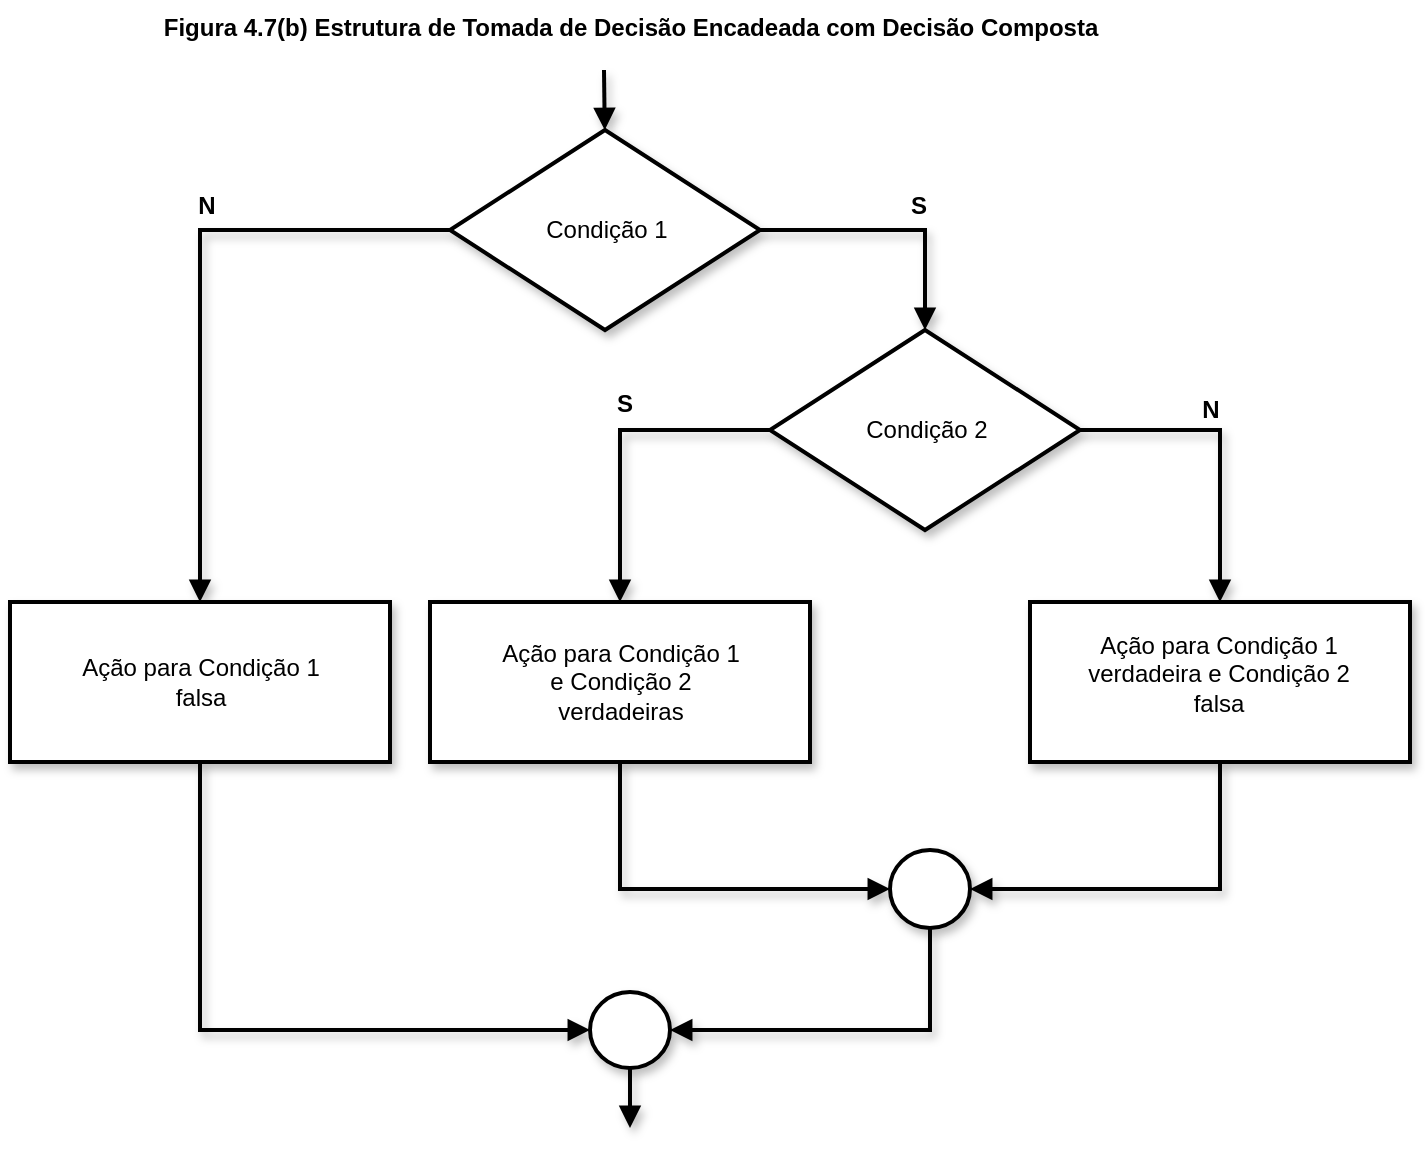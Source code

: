 <mxfile version="16.5.1" type="device"><diagram id="Mi92f4RI4xexk4pBztRC" name="Página-1"><mxGraphModel dx="1128" dy="732" grid="1" gridSize="10" guides="1" tooltips="1" connect="1" arrows="1" fold="1" page="1" pageScale="1" pageWidth="827" pageHeight="1169" math="0" shadow="0"><root><mxCell id="0"/><mxCell id="1" parent="0"/><mxCell id="t5qtc_hVajD0tjfLOo97-1" value="&lt;b&gt;Figura 4.7(b) Estrutura de Tomada de Decisão Encadeada com Decisão Composta&lt;/b&gt;" style="text;html=1;align=center;verticalAlign=middle;resizable=0;points=[];autosize=1;strokeColor=none;fillColor=none;shadow=1;glass=0;rounded=0;sketch=0;" vertex="1" parent="1"><mxGeometry x="160" y="10" width="480" height="20" as="geometry"/></mxCell><mxCell id="t5qtc_hVajD0tjfLOo97-8" style="edgeStyle=orthogonalEdgeStyle;rounded=0;orthogonalLoop=1;jettySize=auto;html=1;exitX=1;exitY=0.5;exitDx=0;exitDy=0;exitPerimeter=0;strokeWidth=2;endArrow=block;endFill=1;entryX=0.5;entryY=0;entryDx=0;entryDy=0;entryPerimeter=0;shadow=1;" edge="1" parent="1" source="t5qtc_hVajD0tjfLOo97-5" target="t5qtc_hVajD0tjfLOo97-9"><mxGeometry relative="1" as="geometry"><mxPoint x="535" y="161" as="targetPoint"/></mxGeometry></mxCell><mxCell id="t5qtc_hVajD0tjfLOo97-11" value="" style="edgeStyle=orthogonalEdgeStyle;rounded=0;orthogonalLoop=1;jettySize=auto;html=1;endArrow=block;endFill=1;strokeWidth=2;exitX=0;exitY=0.5;exitDx=0;exitDy=0;exitPerimeter=0;shadow=1;" edge="1" parent="1" source="t5qtc_hVajD0tjfLOo97-5" target="t5qtc_hVajD0tjfLOo97-10"><mxGeometry relative="1" as="geometry"/></mxCell><mxCell id="t5qtc_hVajD0tjfLOo97-30" style="edgeStyle=orthogonalEdgeStyle;rounded=0;orthogonalLoop=1;jettySize=auto;html=1;endArrow=block;endFill=1;strokeWidth=2;shadow=1;" edge="1" parent="1"><mxGeometry relative="1" as="geometry"><mxPoint x="387.379" y="71" as="targetPoint"/><mxPoint x="387" y="41" as="sourcePoint"/></mxGeometry></mxCell><mxCell id="t5qtc_hVajD0tjfLOo97-5" value="" style="strokeWidth=2;html=1;shape=mxgraph.flowchart.decision;whiteSpace=wrap;shadow=1;" vertex="1" parent="1"><mxGeometry x="310" y="71" width="155" height="100" as="geometry"/></mxCell><mxCell id="t5qtc_hVajD0tjfLOo97-13" value="" style="edgeStyle=orthogonalEdgeStyle;rounded=0;orthogonalLoop=1;jettySize=auto;html=1;endArrow=block;endFill=1;strokeWidth=2;entryX=0.5;entryY=0;entryDx=0;entryDy=0;exitX=0;exitY=0.5;exitDx=0;exitDy=0;exitPerimeter=0;shadow=1;" edge="1" parent="1" source="t5qtc_hVajD0tjfLOo97-9" target="t5qtc_hVajD0tjfLOo97-14"><mxGeometry relative="1" as="geometry"><mxPoint x="420" y="305" as="targetPoint"/><Array as="points"><mxPoint x="395" y="221"/></Array></mxGeometry></mxCell><mxCell id="t5qtc_hVajD0tjfLOo97-19" style="edgeStyle=orthogonalEdgeStyle;rounded=0;orthogonalLoop=1;jettySize=auto;html=1;exitX=1;exitY=0.5;exitDx=0;exitDy=0;exitPerimeter=0;endArrow=block;endFill=1;strokeWidth=2;shadow=1;" edge="1" parent="1" source="t5qtc_hVajD0tjfLOo97-9" target="t5qtc_hVajD0tjfLOo97-18"><mxGeometry relative="1" as="geometry"/></mxCell><mxCell id="t5qtc_hVajD0tjfLOo97-9" value="" style="strokeWidth=2;html=1;shape=mxgraph.flowchart.decision;whiteSpace=wrap;shadow=1;" vertex="1" parent="1"><mxGeometry x="470" y="171" width="155" height="100" as="geometry"/></mxCell><mxCell id="t5qtc_hVajD0tjfLOo97-27" style="edgeStyle=orthogonalEdgeStyle;rounded=0;orthogonalLoop=1;jettySize=auto;html=1;exitX=0.5;exitY=1;exitDx=0;exitDy=0;entryX=0;entryY=0.5;entryDx=0;entryDy=0;endArrow=block;endFill=1;strokeWidth=2;shadow=1;" edge="1" parent="1" source="t5qtc_hVajD0tjfLOo97-10" target="t5qtc_hVajD0tjfLOo97-24"><mxGeometry relative="1" as="geometry"/></mxCell><mxCell id="t5qtc_hVajD0tjfLOo97-10" value="" style="whiteSpace=wrap;html=1;strokeWidth=2;shadow=1;" vertex="1" parent="1"><mxGeometry x="90" y="307" width="190" height="80" as="geometry"/></mxCell><mxCell id="t5qtc_hVajD0tjfLOo97-21" value="" style="edgeStyle=orthogonalEdgeStyle;rounded=0;orthogonalLoop=1;jettySize=auto;html=1;endArrow=block;endFill=1;strokeWidth=2;exitX=0.5;exitY=1;exitDx=0;exitDy=0;entryX=0;entryY=0.5;entryDx=0;entryDy=0;shadow=1;" edge="1" parent="1" source="t5qtc_hVajD0tjfLOo97-14" target="t5qtc_hVajD0tjfLOo97-20"><mxGeometry relative="1" as="geometry"/></mxCell><mxCell id="t5qtc_hVajD0tjfLOo97-14" value="" style="whiteSpace=wrap;html=1;strokeWidth=2;shadow=1;" vertex="1" parent="1"><mxGeometry x="300" y="307" width="190" height="80" as="geometry"/></mxCell><mxCell id="t5qtc_hVajD0tjfLOo97-23" style="edgeStyle=orthogonalEdgeStyle;rounded=0;orthogonalLoop=1;jettySize=auto;html=1;exitX=0.5;exitY=1;exitDx=0;exitDy=0;entryX=1;entryY=0.5;entryDx=0;entryDy=0;endArrow=block;endFill=1;strokeWidth=2;shadow=1;" edge="1" parent="1" source="t5qtc_hVajD0tjfLOo97-18" target="t5qtc_hVajD0tjfLOo97-20"><mxGeometry relative="1" as="geometry"/></mxCell><mxCell id="t5qtc_hVajD0tjfLOo97-18" value="" style="whiteSpace=wrap;html=1;strokeWidth=2;shadow=1;" vertex="1" parent="1"><mxGeometry x="600" y="307" width="190" height="80" as="geometry"/></mxCell><mxCell id="t5qtc_hVajD0tjfLOo97-28" style="edgeStyle=orthogonalEdgeStyle;rounded=0;orthogonalLoop=1;jettySize=auto;html=1;exitX=0.5;exitY=1;exitDx=0;exitDy=0;entryX=1;entryY=0.5;entryDx=0;entryDy=0;endArrow=block;endFill=1;strokeWidth=2;shadow=1;" edge="1" parent="1" source="t5qtc_hVajD0tjfLOo97-20" target="t5qtc_hVajD0tjfLOo97-24"><mxGeometry relative="1" as="geometry"/></mxCell><mxCell id="t5qtc_hVajD0tjfLOo97-20" value="" style="ellipse;whiteSpace=wrap;html=1;strokeWidth=2;shadow=1;" vertex="1" parent="1"><mxGeometry x="530" y="431" width="40" height="39" as="geometry"/></mxCell><mxCell id="t5qtc_hVajD0tjfLOo97-40" style="edgeStyle=orthogonalEdgeStyle;rounded=0;orthogonalLoop=1;jettySize=auto;html=1;exitX=0.5;exitY=1;exitDx=0;exitDy=0;endArrow=block;endFill=1;strokeWidth=2;shadow=1;" edge="1" parent="1" source="t5qtc_hVajD0tjfLOo97-24"><mxGeometry relative="1" as="geometry"><mxPoint x="400" y="570" as="targetPoint"/></mxGeometry></mxCell><mxCell id="t5qtc_hVajD0tjfLOo97-24" value="" style="ellipse;whiteSpace=wrap;html=1;strokeWidth=2;shadow=1;" vertex="1" parent="1"><mxGeometry x="380" y="502" width="40" height="38" as="geometry"/></mxCell><mxCell id="t5qtc_hVajD0tjfLOo97-32" value="&lt;b&gt;S&lt;/b&gt;" style="text;html=1;align=center;verticalAlign=middle;resizable=0;points=[];autosize=1;strokeColor=none;fillColor=none;shadow=1;" vertex="1" parent="1"><mxGeometry x="534" y="99" width="20" height="20" as="geometry"/></mxCell><mxCell id="t5qtc_hVajD0tjfLOo97-33" value="&lt;b&gt;N&lt;/b&gt;" style="text;html=1;align=center;verticalAlign=middle;resizable=0;points=[];autosize=1;strokeColor=none;fillColor=none;shadow=1;" vertex="1" parent="1"><mxGeometry x="178" y="99" width="20" height="20" as="geometry"/></mxCell><mxCell id="t5qtc_hVajD0tjfLOo97-34" value="&lt;b&gt;N&lt;/b&gt;" style="text;html=1;align=center;verticalAlign=middle;resizable=0;points=[];autosize=1;strokeColor=none;fillColor=none;shadow=1;" vertex="1" parent="1"><mxGeometry x="680" y="201" width="20" height="20" as="geometry"/></mxCell><mxCell id="t5qtc_hVajD0tjfLOo97-35" value="Condição 2" style="text;html=1;align=center;verticalAlign=middle;resizable=0;points=[];autosize=1;strokeColor=none;fillColor=none;shadow=1;" vertex="1" parent="1"><mxGeometry x="507.5" y="211" width="80" height="20" as="geometry"/></mxCell><mxCell id="t5qtc_hVajD0tjfLOo97-36" value="Condição 1" style="text;html=1;align=center;verticalAlign=middle;resizable=0;points=[];autosize=1;strokeColor=none;fillColor=none;shadow=1;" vertex="1" parent="1"><mxGeometry x="347.5" y="111" width="80" height="20" as="geometry"/></mxCell><mxCell id="t5qtc_hVajD0tjfLOo97-37" value="Ação para Condição 1&lt;br&gt;e Condição 2&lt;br&gt;verdadeiras" style="text;html=1;align=center;verticalAlign=middle;resizable=0;points=[];autosize=1;strokeColor=none;fillColor=none;shadow=1;" vertex="1" parent="1"><mxGeometry x="330" y="322" width="130" height="50" as="geometry"/></mxCell><mxCell id="t5qtc_hVajD0tjfLOo97-38" value="Ação para Condição 1&lt;br&gt;falsa" style="text;html=1;align=center;verticalAlign=middle;resizable=0;points=[];autosize=1;strokeColor=none;fillColor=none;shadow=1;" vertex="1" parent="1"><mxGeometry x="120" y="332" width="130" height="30" as="geometry"/></mxCell><mxCell id="t5qtc_hVajD0tjfLOo97-39" value="Ação para Condição 1&lt;br&gt;verdadeira e Condição 2&lt;br&gt;falsa" style="text;html=1;align=center;verticalAlign=middle;resizable=0;points=[];autosize=1;strokeColor=none;fillColor=none;shadow=1;" vertex="1" parent="1"><mxGeometry x="619" y="318" width="150" height="50" as="geometry"/></mxCell><mxCell id="t5qtc_hVajD0tjfLOo97-41" value="&lt;b&gt;S&lt;/b&gt;" style="text;html=1;align=center;verticalAlign=middle;resizable=0;points=[];autosize=1;strokeColor=none;fillColor=none;shadow=1;" vertex="1" parent="1"><mxGeometry x="387" y="198" width="20" height="20" as="geometry"/></mxCell></root></mxGraphModel></diagram></mxfile>